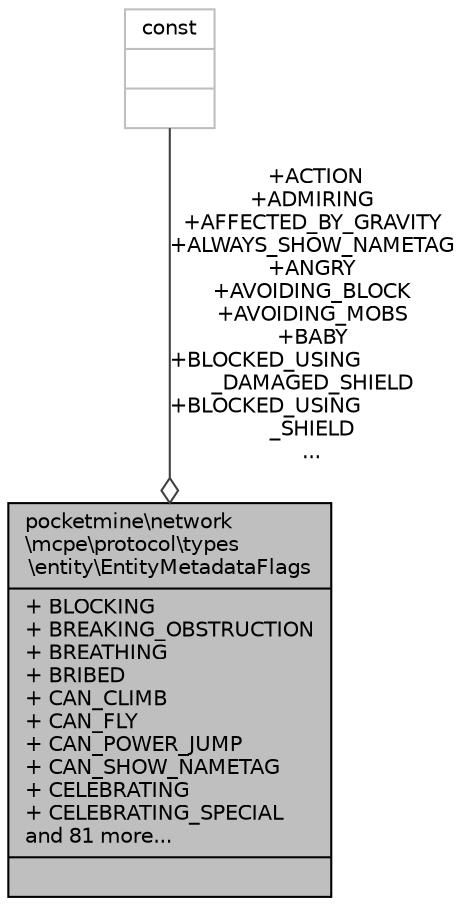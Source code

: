 digraph "pocketmine\network\mcpe\protocol\types\entity\EntityMetadataFlags"
{
 // INTERACTIVE_SVG=YES
 // LATEX_PDF_SIZE
  edge [fontname="Helvetica",fontsize="10",labelfontname="Helvetica",labelfontsize="10"];
  node [fontname="Helvetica",fontsize="10",shape=record];
  Node1 [label="{pocketmine\\network\l\\mcpe\\protocol\\types\l\\entity\\EntityMetadataFlags\n|+ BLOCKING\l+ BREAKING_OBSTRUCTION\l+ BREATHING\l+ BRIBED\l+ CAN_CLIMB\l+ CAN_FLY\l+ CAN_POWER_JUMP\l+ CAN_SHOW_NAMETAG\l+ CELEBRATING\l+ CELEBRATING_SPECIAL\land 81 more...\l|}",height=0.2,width=0.4,color="black", fillcolor="grey75", style="filled", fontcolor="black",tooltip=" "];
  Node2 -> Node1 [color="grey25",fontsize="10",style="solid",label=" +ACTION\n+ADMIRING\n+AFFECTED_BY_GRAVITY\n+ALWAYS_SHOW_NAMETAG\n+ANGRY\n+AVOIDING_BLOCK\n+AVOIDING_MOBS\n+BABY\n+BLOCKED_USING\l_DAMAGED_SHIELD\n+BLOCKED_USING\l_SHIELD\n..." ,arrowhead="odiamond",fontname="Helvetica"];
  Node2 [label="{const\n||}",height=0.2,width=0.4,color="grey75", fillcolor="white", style="filled",tooltip=" "];
}
